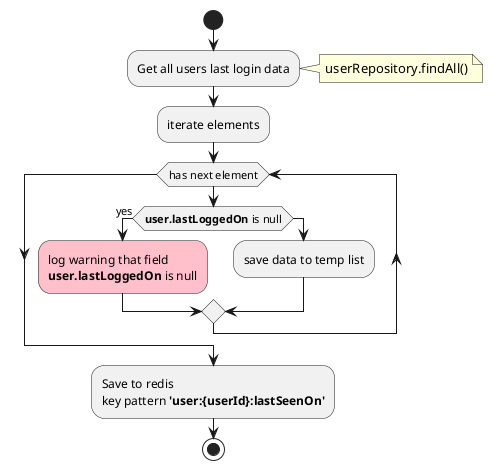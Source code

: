 @startuml
start
:Get all users last login data;
note right
userRepository.findAll()
end note
:iterate elements;
while (has next element)
  if (**user.lastLoggedOn** is null) is (yes) then
    #pink:log warning that field \n**user.lastLoggedOn** is null;
    else
    :save data to temp list;
   endif

endwhile
:Save to redis\nkey pattern **'user:{userId}:lastSeenOn'**;
stop
@enduml